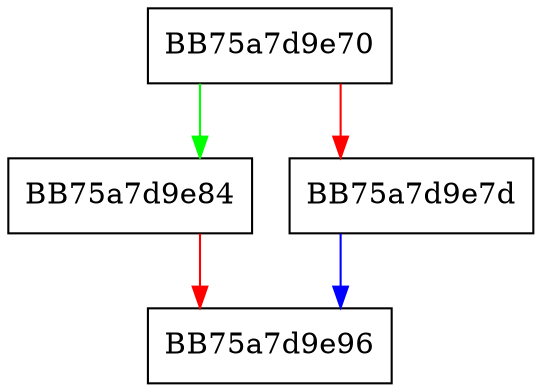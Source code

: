 digraph DfspGetDosFileName {
  node [shape="box"];
  graph [splines=ortho];
  BB75a7d9e70 -> BB75a7d9e84 [color="green"];
  BB75a7d9e70 -> BB75a7d9e7d [color="red"];
  BB75a7d9e7d -> BB75a7d9e96 [color="blue"];
  BB75a7d9e84 -> BB75a7d9e96 [color="red"];
}
